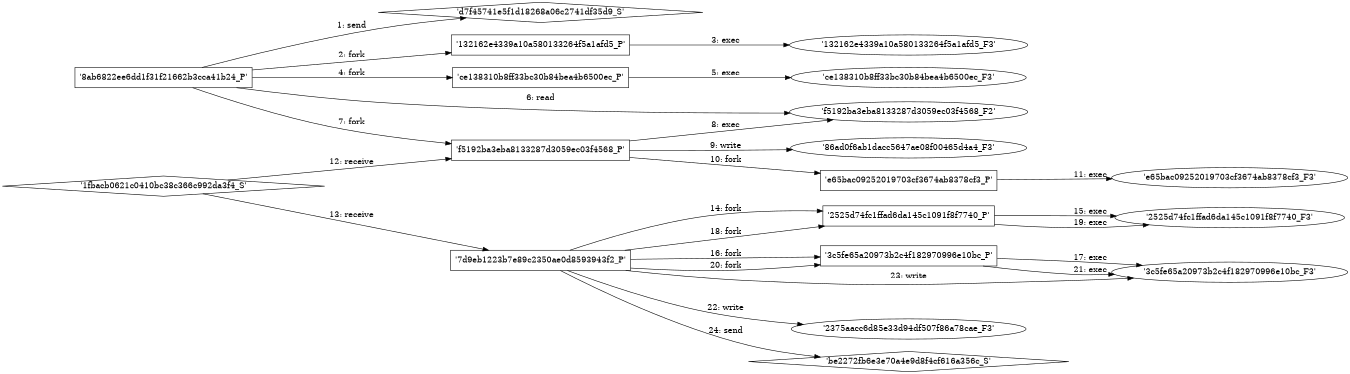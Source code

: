 digraph "D:\Learning\Paper\apt\基于CTI的攻击预警\Dataset\攻击图\ASGfromALLCTI\Fake Cisco Job Posting Targets Korean Candidates.dot" {
rankdir="LR"
size="9"
fixedsize="false"
splines="true"
nodesep=0.3
ranksep=0
fontsize=10
overlap="scalexy"
engine= "neato"
	"'d7f45741e5f1d18268a06c2741df35d9_S'" [node_type=Socket shape=diamond]
	"'8ab6822ee6dd1f31f21662b3cca41b24_P'" [node_type=Process shape=box]
	"'8ab6822ee6dd1f31f21662b3cca41b24_P'" -> "'d7f45741e5f1d18268a06c2741df35d9_S'" [label="1: send"]
	"'8ab6822ee6dd1f31f21662b3cca41b24_P'" [node_type=Process shape=box]
	"'132162e4339a10a580133264f5a1afd5_P'" [node_type=Process shape=box]
	"'8ab6822ee6dd1f31f21662b3cca41b24_P'" -> "'132162e4339a10a580133264f5a1afd5_P'" [label="2: fork"]
	"'132162e4339a10a580133264f5a1afd5_P'" [node_type=Process shape=box]
	"'132162e4339a10a580133264f5a1afd5_F3'" [node_type=File shape=ellipse]
	"'132162e4339a10a580133264f5a1afd5_P'" -> "'132162e4339a10a580133264f5a1afd5_F3'" [label="3: exec"]
	"'8ab6822ee6dd1f31f21662b3cca41b24_P'" [node_type=Process shape=box]
	"'ce138310b8ff33bc30b84bea4b6500ec_P'" [node_type=Process shape=box]
	"'8ab6822ee6dd1f31f21662b3cca41b24_P'" -> "'ce138310b8ff33bc30b84bea4b6500ec_P'" [label="4: fork"]
	"'ce138310b8ff33bc30b84bea4b6500ec_P'" [node_type=Process shape=box]
	"'ce138310b8ff33bc30b84bea4b6500ec_F3'" [node_type=File shape=ellipse]
	"'ce138310b8ff33bc30b84bea4b6500ec_P'" -> "'ce138310b8ff33bc30b84bea4b6500ec_F3'" [label="5: exec"]
	"'f5192ba3eba8133287d3059ec03f4568_F2'" [node_type=file shape=ellipse]
	"'8ab6822ee6dd1f31f21662b3cca41b24_P'" [node_type=Process shape=box]
	"'8ab6822ee6dd1f31f21662b3cca41b24_P'" -> "'f5192ba3eba8133287d3059ec03f4568_F2'" [label="6: read"]
	"'8ab6822ee6dd1f31f21662b3cca41b24_P'" [node_type=Process shape=box]
	"'f5192ba3eba8133287d3059ec03f4568_P'" [node_type=Process shape=box]
	"'8ab6822ee6dd1f31f21662b3cca41b24_P'" -> "'f5192ba3eba8133287d3059ec03f4568_P'" [label="7: fork"]
	"'f5192ba3eba8133287d3059ec03f4568_P'" [node_type=Process shape=box]
	"'f5192ba3eba8133287d3059ec03f4568_F2'" [node_type=File shape=ellipse]
	"'f5192ba3eba8133287d3059ec03f4568_P'" -> "'f5192ba3eba8133287d3059ec03f4568_F2'" [label="8: exec"]
	"'86ad0f6ab1dacc5647ae08f00465d4a4_F3'" [node_type=file shape=ellipse]
	"'f5192ba3eba8133287d3059ec03f4568_P'" [node_type=Process shape=box]
	"'f5192ba3eba8133287d3059ec03f4568_P'" -> "'86ad0f6ab1dacc5647ae08f00465d4a4_F3'" [label="9: write"]
	"'f5192ba3eba8133287d3059ec03f4568_P'" [node_type=Process shape=box]
	"'e65bac09252019703cf3674ab8378cf3_P'" [node_type=Process shape=box]
	"'f5192ba3eba8133287d3059ec03f4568_P'" -> "'e65bac09252019703cf3674ab8378cf3_P'" [label="10: fork"]
	"'e65bac09252019703cf3674ab8378cf3_P'" [node_type=Process shape=box]
	"'e65bac09252019703cf3674ab8378cf3_F3'" [node_type=File shape=ellipse]
	"'e65bac09252019703cf3674ab8378cf3_P'" -> "'e65bac09252019703cf3674ab8378cf3_F3'" [label="11: exec"]
	"'f5192ba3eba8133287d3059ec03f4568_P'" [node_type=Process shape=box]
	"'1fbacb0621c0410bc38c366c992da3f4_S'" [node_type=Socket shape=diamond]
	"'1fbacb0621c0410bc38c366c992da3f4_S'" -> "'f5192ba3eba8133287d3059ec03f4568_P'" [label="12: receive"]
	"'7d9eb1223b7e89c2350ae0d8593943f2_P'" [node_type=Process shape=box]
	"'1fbacb0621c0410bc38c366c992da3f4_S'" [node_type=Socket shape=diamond]
	"'1fbacb0621c0410bc38c366c992da3f4_S'" -> "'7d9eb1223b7e89c2350ae0d8593943f2_P'" [label="13: receive"]
	"'7d9eb1223b7e89c2350ae0d8593943f2_P'" [node_type=Process shape=box]
	"'2525d74fc1ffad6da145c1091f8f7740_P'" [node_type=Process shape=box]
	"'7d9eb1223b7e89c2350ae0d8593943f2_P'" -> "'2525d74fc1ffad6da145c1091f8f7740_P'" [label="14: fork"]
	"'2525d74fc1ffad6da145c1091f8f7740_P'" [node_type=Process shape=box]
	"'2525d74fc1ffad6da145c1091f8f7740_F3'" [node_type=File shape=ellipse]
	"'2525d74fc1ffad6da145c1091f8f7740_P'" -> "'2525d74fc1ffad6da145c1091f8f7740_F3'" [label="15: exec"]
	"'7d9eb1223b7e89c2350ae0d8593943f2_P'" [node_type=Process shape=box]
	"'3c5fe65a20973b2c4f182970996e10bc_P'" [node_type=Process shape=box]
	"'7d9eb1223b7e89c2350ae0d8593943f2_P'" -> "'3c5fe65a20973b2c4f182970996e10bc_P'" [label="16: fork"]
	"'3c5fe65a20973b2c4f182970996e10bc_P'" [node_type=Process shape=box]
	"'3c5fe65a20973b2c4f182970996e10bc_F3'" [node_type=File shape=ellipse]
	"'3c5fe65a20973b2c4f182970996e10bc_P'" -> "'3c5fe65a20973b2c4f182970996e10bc_F3'" [label="17: exec"]
	"'7d9eb1223b7e89c2350ae0d8593943f2_P'" [node_type=Process shape=box]
	"'2525d74fc1ffad6da145c1091f8f7740_P'" [node_type=Process shape=box]
	"'7d9eb1223b7e89c2350ae0d8593943f2_P'" -> "'2525d74fc1ffad6da145c1091f8f7740_P'" [label="18: fork"]
	"'2525d74fc1ffad6da145c1091f8f7740_P'" [node_type=Process shape=box]
	"'2525d74fc1ffad6da145c1091f8f7740_F3'" [node_type=File shape=ellipse]
	"'2525d74fc1ffad6da145c1091f8f7740_P'" -> "'2525d74fc1ffad6da145c1091f8f7740_F3'" [label="19: exec"]
	"'7d9eb1223b7e89c2350ae0d8593943f2_P'" [node_type=Process shape=box]
	"'3c5fe65a20973b2c4f182970996e10bc_P'" [node_type=Process shape=box]
	"'7d9eb1223b7e89c2350ae0d8593943f2_P'" -> "'3c5fe65a20973b2c4f182970996e10bc_P'" [label="20: fork"]
	"'3c5fe65a20973b2c4f182970996e10bc_P'" [node_type=Process shape=box]
	"'3c5fe65a20973b2c4f182970996e10bc_F3'" [node_type=File shape=ellipse]
	"'3c5fe65a20973b2c4f182970996e10bc_P'" -> "'3c5fe65a20973b2c4f182970996e10bc_F3'" [label="21: exec"]
	"'2375aacc6d85e33d94df507f86a78cae_F3'" [node_type=file shape=ellipse]
	"'7d9eb1223b7e89c2350ae0d8593943f2_P'" [node_type=Process shape=box]
	"'7d9eb1223b7e89c2350ae0d8593943f2_P'" -> "'2375aacc6d85e33d94df507f86a78cae_F3'" [label="22: write"]
	"'3c5fe65a20973b2c4f182970996e10bc_F3'" [node_type=file shape=ellipse]
	"'7d9eb1223b7e89c2350ae0d8593943f2_P'" [node_type=Process shape=box]
	"'7d9eb1223b7e89c2350ae0d8593943f2_P'" -> "'3c5fe65a20973b2c4f182970996e10bc_F3'" [label="23: write"]
	"'be2272fb6e3e70a4e9d8f4cf616a356c_S'" [node_type=Socket shape=diamond]
	"'7d9eb1223b7e89c2350ae0d8593943f2_P'" [node_type=Process shape=box]
	"'7d9eb1223b7e89c2350ae0d8593943f2_P'" -> "'be2272fb6e3e70a4e9d8f4cf616a356c_S'" [label="24: send"]
}
